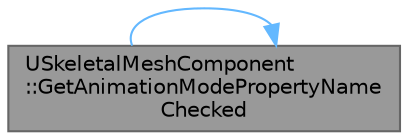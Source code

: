 digraph "USkeletalMeshComponent::GetAnimationModePropertyNameChecked"
{
 // INTERACTIVE_SVG=YES
 // LATEX_PDF_SIZE
  bgcolor="transparent";
  edge [fontname=Helvetica,fontsize=10,labelfontname=Helvetica,labelfontsize=10];
  node [fontname=Helvetica,fontsize=10,shape=box,height=0.2,width=0.4];
  rankdir="LR";
  Node1 [id="Node000001",label="USkeletalMeshComponent\l::GetAnimationModePropertyName\lChecked",height=0.2,width=0.4,color="gray40", fillcolor="grey60", style="filled", fontcolor="black",tooltip="Whether to use Animation Blueprint or play Single Animation Asset."];
  Node1 -> Node1 [id="edge1_Node000001_Node000001",color="steelblue1",style="solid",tooltip=" "];
}
